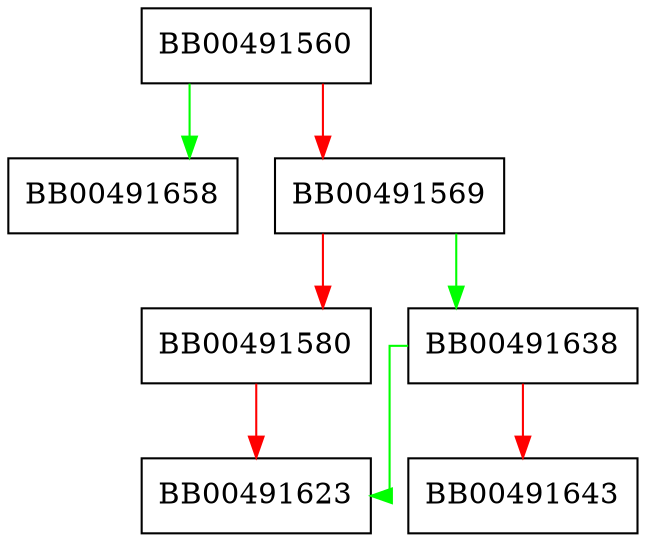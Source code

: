 digraph SSL_clear_options {
  node [shape="box"];
  graph [splines=ortho];
  BB00491560 -> BB00491658 [color="green"];
  BB00491560 -> BB00491569 [color="red"];
  BB00491569 -> BB00491638 [color="green"];
  BB00491569 -> BB00491580 [color="red"];
  BB00491580 -> BB00491623 [color="red"];
  BB00491638 -> BB00491623 [color="green"];
  BB00491638 -> BB00491643 [color="red"];
}